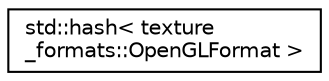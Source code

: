 digraph "Graphical Class Hierarchy"
{
 // LATEX_PDF_SIZE
  edge [fontname="Helvetica",fontsize="10",labelfontname="Helvetica",labelfontsize="10"];
  node [fontname="Helvetica",fontsize="10",shape=record];
  rankdir="LR";
  Node0 [label="std::hash\< texture\l_formats::OpenGLFormat \>",height=0.2,width=0.4,color="black", fillcolor="white", style="filled",URL="$structstd_1_1hash_3_01texture__formats_1_1_open_g_l_format_01_4.html",tooltip=" "];
}
